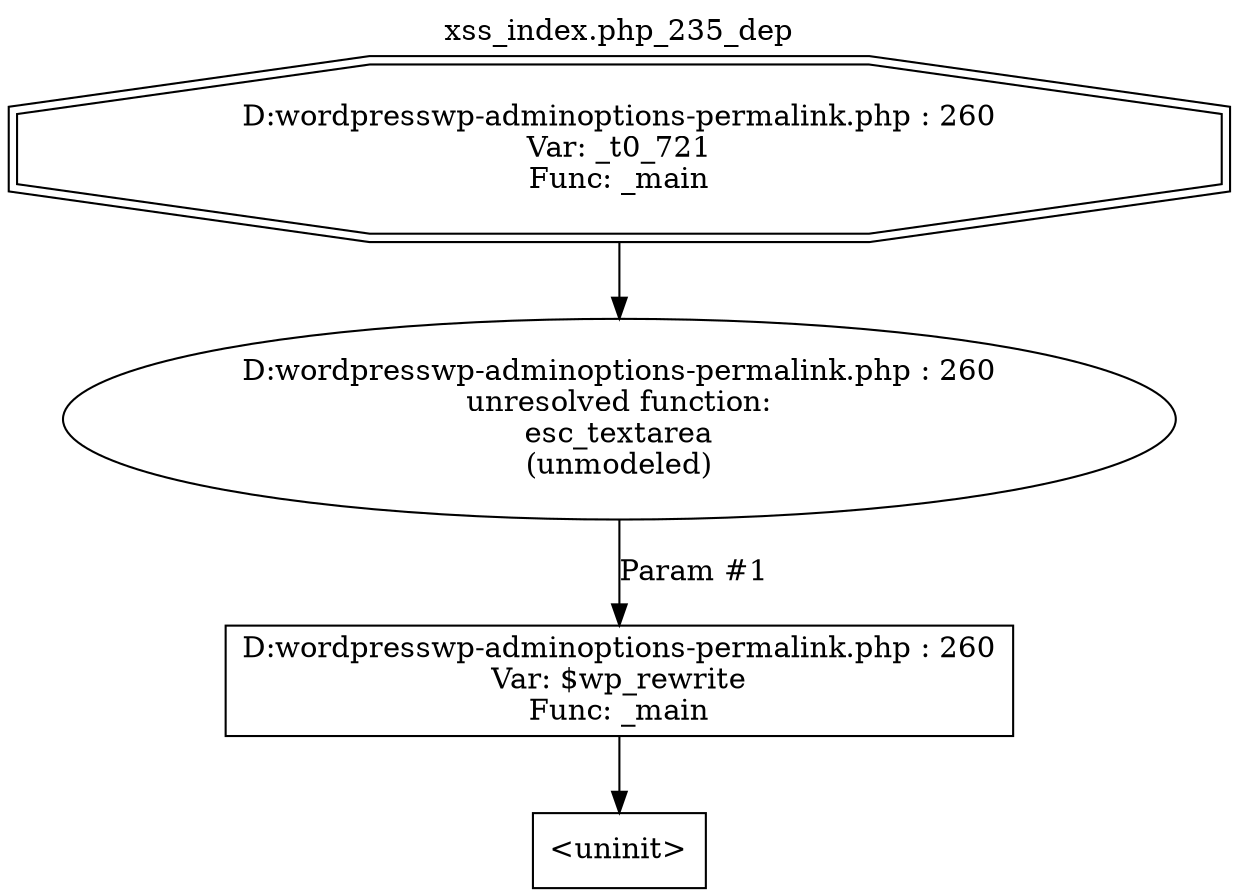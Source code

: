 digraph cfg {
  label="xss_index.php_235_dep";
  labelloc=t;
  n1 [shape=doubleoctagon, label="D:\wordpress\wp-admin\options-permalink.php : 260\nVar: _t0_721\nFunc: _main\n"];
  n2 [shape=ellipse, label="D:\wordpress\wp-admin\options-permalink.php : 260\nunresolved function:\nesc_textarea\n(unmodeled)\n"];
  n3 [shape=box, label="D:\wordpress\wp-admin\options-permalink.php : 260\nVar: $wp_rewrite\nFunc: _main\n"];
  n4 [shape=box, label="<uninit>"];
  n1 -> n2;
  n3 -> n4;
  n2 -> n3[label="Param #1"];
}
